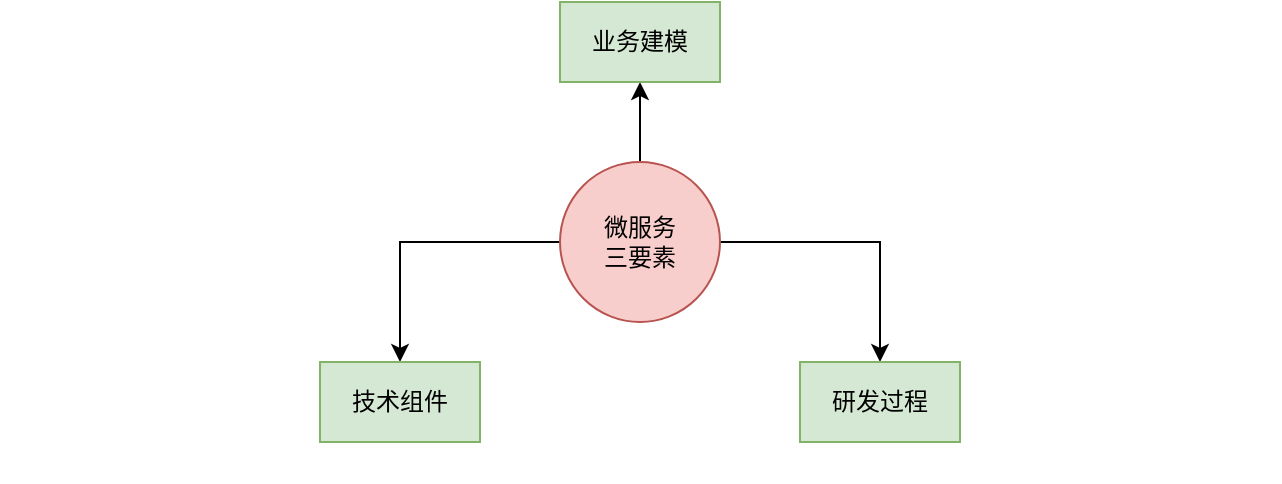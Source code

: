 <mxfile version="13.2.4" type="device" pages="6"><diagram id="Z31TXQ-YinECUmWqveKU" name="第 1 页"><mxGraphModel dx="946" dy="616" grid="1" gridSize="10" guides="1" tooltips="1" connect="1" arrows="1" fold="1" page="1" pageScale="1" pageWidth="827" pageHeight="1169" math="0" shadow="0"><root><mxCell id="0"/><mxCell id="1" parent="0"/><mxCell id="Eg1tj90vKVqoiQgoglLK-8" value="" style="rounded=0;whiteSpace=wrap;html=1;strokeColor=none;" vertex="1" parent="1"><mxGeometry x="120" y="120" width="640" height="240" as="geometry"/></mxCell><mxCell id="Eg1tj90vKVqoiQgoglLK-5" style="edgeStyle=orthogonalEdgeStyle;rounded=0;orthogonalLoop=1;jettySize=auto;html=1;entryX=0.5;entryY=1;entryDx=0;entryDy=0;" edge="1" parent="1" source="Eg1tj90vKVqoiQgoglLK-1" target="Eg1tj90vKVqoiQgoglLK-2"><mxGeometry relative="1" as="geometry"/></mxCell><mxCell id="Eg1tj90vKVqoiQgoglLK-6" style="edgeStyle=orthogonalEdgeStyle;rounded=0;orthogonalLoop=1;jettySize=auto;html=1;entryX=0.5;entryY=0;entryDx=0;entryDy=0;" edge="1" parent="1" source="Eg1tj90vKVqoiQgoglLK-1" target="Eg1tj90vKVqoiQgoglLK-3"><mxGeometry relative="1" as="geometry"/></mxCell><mxCell id="Eg1tj90vKVqoiQgoglLK-7" style="edgeStyle=orthogonalEdgeStyle;rounded=0;orthogonalLoop=1;jettySize=auto;html=1;entryX=0.5;entryY=0;entryDx=0;entryDy=0;" edge="1" parent="1" source="Eg1tj90vKVqoiQgoglLK-1" target="Eg1tj90vKVqoiQgoglLK-4"><mxGeometry relative="1" as="geometry"/></mxCell><mxCell id="Eg1tj90vKVqoiQgoglLK-1" value="微服务&lt;br&gt;三要素" style="ellipse;whiteSpace=wrap;html=1;aspect=fixed;fillColor=#f8cecc;strokeColor=#b85450;" vertex="1" parent="1"><mxGeometry x="400" y="200" width="80" height="80" as="geometry"/></mxCell><mxCell id="Eg1tj90vKVqoiQgoglLK-2" value="业务建模" style="rounded=0;whiteSpace=wrap;html=1;fillColor=#d5e8d4;strokeColor=#82b366;" vertex="1" parent="1"><mxGeometry x="400" y="120" width="80" height="40" as="geometry"/></mxCell><mxCell id="Eg1tj90vKVqoiQgoglLK-3" value="技术组件" style="rounded=0;whiteSpace=wrap;html=1;fillColor=#d5e8d4;strokeColor=#82b366;" vertex="1" parent="1"><mxGeometry x="280" y="300" width="80" height="40" as="geometry"/></mxCell><mxCell id="Eg1tj90vKVqoiQgoglLK-4" value="研发过程" style="rounded=0;whiteSpace=wrap;html=1;fillColor=#d5e8d4;strokeColor=#82b366;" vertex="1" parent="1"><mxGeometry x="520" y="300" width="80" height="40" as="geometry"/></mxCell></root></mxGraphModel></diagram><diagram id="ECd30FoPEovk12AOhYNT" name="第 2 页"><mxGraphModel dx="946" dy="616" grid="1" gridSize="10" guides="1" tooltips="1" connect="1" arrows="1" fold="1" page="1" pageScale="1" pageWidth="827" pageHeight="1169" math="0" shadow="0"><root><mxCell id="UeCaHJi-LEh4RJXjEGC8-0"/><mxCell id="UeCaHJi-LEh4RJXjEGC8-1" parent="UeCaHJi-LEh4RJXjEGC8-0"/><mxCell id="UeCaHJi-LEh4RJXjEGC8-12" style="edgeStyle=orthogonalEdgeStyle;rounded=0;orthogonalLoop=1;jettySize=auto;html=1;entryX=0;entryY=0.5;entryDx=0;entryDy=0;" edge="1" parent="UeCaHJi-LEh4RJXjEGC8-1" source="UeCaHJi-LEh4RJXjEGC8-2" target="UeCaHJi-LEh4RJXjEGC8-5"><mxGeometry relative="1" as="geometry"/></mxCell><mxCell id="UeCaHJi-LEh4RJXjEGC8-13" style="edgeStyle=orthogonalEdgeStyle;rounded=0;orthogonalLoop=1;jettySize=auto;html=1;entryX=0;entryY=0.5;entryDx=0;entryDy=0;" edge="1" parent="UeCaHJi-LEh4RJXjEGC8-1" source="UeCaHJi-LEh4RJXjEGC8-2" target="UeCaHJi-LEh4RJXjEGC8-6"><mxGeometry relative="1" as="geometry"/></mxCell><mxCell id="UeCaHJi-LEh4RJXjEGC8-14" style="edgeStyle=orthogonalEdgeStyle;rounded=0;orthogonalLoop=1;jettySize=auto;html=1;entryX=0.5;entryY=1;entryDx=0;entryDy=0;" edge="1" parent="UeCaHJi-LEh4RJXjEGC8-1" source="UeCaHJi-LEh4RJXjEGC8-2" target="UeCaHJi-LEh4RJXjEGC8-3"><mxGeometry relative="1" as="geometry"/></mxCell><mxCell id="UeCaHJi-LEh4RJXjEGC8-15" style="edgeStyle=orthogonalEdgeStyle;rounded=0;orthogonalLoop=1;jettySize=auto;html=1;entryX=0.5;entryY=1;entryDx=0;entryDy=0;" edge="1" parent="UeCaHJi-LEh4RJXjEGC8-1" source="UeCaHJi-LEh4RJXjEGC8-2" target="UeCaHJi-LEh4RJXjEGC8-4"><mxGeometry relative="1" as="geometry"/></mxCell><mxCell id="UeCaHJi-LEh4RJXjEGC8-16" style="edgeStyle=orthogonalEdgeStyle;rounded=0;orthogonalLoop=1;jettySize=auto;html=1;entryX=0.5;entryY=0;entryDx=0;entryDy=0;" edge="1" parent="UeCaHJi-LEh4RJXjEGC8-1" source="UeCaHJi-LEh4RJXjEGC8-2" target="UeCaHJi-LEh4RJXjEGC8-7"><mxGeometry relative="1" as="geometry"/></mxCell><mxCell id="UeCaHJi-LEh4RJXjEGC8-17" style="edgeStyle=orthogonalEdgeStyle;rounded=0;orthogonalLoop=1;jettySize=auto;html=1;entryX=0.5;entryY=0;entryDx=0;entryDy=0;" edge="1" parent="UeCaHJi-LEh4RJXjEGC8-1" source="UeCaHJi-LEh4RJXjEGC8-2" target="UeCaHJi-LEh4RJXjEGC8-8"><mxGeometry relative="1" as="geometry"/></mxCell><mxCell id="UeCaHJi-LEh4RJXjEGC8-18" style="edgeStyle=orthogonalEdgeStyle;rounded=0;orthogonalLoop=1;jettySize=auto;html=1;entryX=1;entryY=0.5;entryDx=0;entryDy=0;" edge="1" parent="UeCaHJi-LEh4RJXjEGC8-1" source="UeCaHJi-LEh4RJXjEGC8-2" target="UeCaHJi-LEh4RJXjEGC8-9"><mxGeometry relative="1" as="geometry"/></mxCell><mxCell id="UeCaHJi-LEh4RJXjEGC8-19" style="edgeStyle=orthogonalEdgeStyle;rounded=0;orthogonalLoop=1;jettySize=auto;html=1;entryX=1;entryY=0.5;entryDx=0;entryDy=0;" edge="1" parent="UeCaHJi-LEh4RJXjEGC8-1" source="UeCaHJi-LEh4RJXjEGC8-2" target="UeCaHJi-LEh4RJXjEGC8-10"><mxGeometry relative="1" as="geometry"/></mxCell><mxCell id="UeCaHJi-LEh4RJXjEGC8-2" value="微服务技术组件" style="rounded=1;whiteSpace=wrap;html=1;fillColor=#ffe6cc;strokeColor=#d79b00;" vertex="1" parent="UeCaHJi-LEh4RJXjEGC8-1"><mxGeometry x="280" y="240" width="160" height="80" as="geometry"/></mxCell><mxCell id="UeCaHJi-LEh4RJXjEGC8-3" value="服务通信" style="rounded=1;whiteSpace=wrap;html=1;fillColor=#d5e8d4;strokeColor=#82b366;" vertex="1" parent="UeCaHJi-LEh4RJXjEGC8-1"><mxGeometry x="240" y="160" width="80" height="40" as="geometry"/></mxCell><mxCell id="UeCaHJi-LEh4RJXjEGC8-4" value="服务治理" style="rounded=1;whiteSpace=wrap;html=1;fillColor=#d5e8d4;strokeColor=#82b366;" vertex="1" parent="UeCaHJi-LEh4RJXjEGC8-1"><mxGeometry x="400" y="160" width="80" height="40" as="geometry"/></mxCell><mxCell id="UeCaHJi-LEh4RJXjEGC8-5" value="服务路由" style="rounded=1;whiteSpace=wrap;html=1;fillColor=#d5e8d4;strokeColor=#82b366;" vertex="1" parent="UeCaHJi-LEh4RJXjEGC8-1"><mxGeometry x="510" y="220" width="80" height="40" as="geometry"/></mxCell><mxCell id="UeCaHJi-LEh4RJXjEGC8-6" value="服务容错" style="rounded=1;whiteSpace=wrap;html=1;fillColor=#d5e8d4;strokeColor=#82b366;" vertex="1" parent="UeCaHJi-LEh4RJXjEGC8-1"><mxGeometry x="510" y="300" width="80" height="40" as="geometry"/></mxCell><mxCell id="UeCaHJi-LEh4RJXjEGC8-7" value="服务配置" style="rounded=1;whiteSpace=wrap;html=1;fillColor=#d5e8d4;strokeColor=#82b366;" vertex="1" parent="UeCaHJi-LEh4RJXjEGC8-1"><mxGeometry x="240" y="360" width="80" height="40" as="geometry"/></mxCell><mxCell id="UeCaHJi-LEh4RJXjEGC8-8" value="服务网关" style="rounded=1;whiteSpace=wrap;html=1;fillColor=#d5e8d4;strokeColor=#82b366;" vertex="1" parent="UeCaHJi-LEh4RJXjEGC8-1"><mxGeometry x="400" y="360" width="80" height="40" as="geometry"/></mxCell><mxCell id="UeCaHJi-LEh4RJXjEGC8-9" value="服务监控" style="rounded=1;whiteSpace=wrap;html=1;fillColor=#d5e8d4;strokeColor=#82b366;" vertex="1" parent="UeCaHJi-LEh4RJXjEGC8-1"><mxGeometry x="130" y="220" width="80" height="40" as="geometry"/></mxCell><mxCell id="UeCaHJi-LEh4RJXjEGC8-10" value="服务安全" style="rounded=1;whiteSpace=wrap;html=1;fillColor=#d5e8d4;strokeColor=#82b366;" vertex="1" parent="UeCaHJi-LEh4RJXjEGC8-1"><mxGeometry x="130" y="300" width="80" height="40" as="geometry"/></mxCell></root></mxGraphModel></diagram><diagram id="5MiGNJwuf4XqoT16cktd" name="第 3 页"><mxGraphModel dx="946" dy="616" grid="1" gridSize="10" guides="1" tooltips="1" connect="1" arrows="1" fold="1" page="1" pageScale="1" pageWidth="827" pageHeight="1169" math="0" shadow="0"><root><mxCell id="f6iyayqv1v_OIaY_Kptu-0"/><mxCell id="f6iyayqv1v_OIaY_Kptu-1" parent="f6iyayqv1v_OIaY_Kptu-0"/><mxCell id="f6iyayqv1v_OIaY_Kptu-2" value="注册中心" style="rounded=0;whiteSpace=wrap;html=1;fillColor=#f8cecc;strokeColor=#b85450;" vertex="1" parent="f6iyayqv1v_OIaY_Kptu-1"><mxGeometry x="320" y="280" width="120" height="60" as="geometry"/></mxCell><mxCell id="f6iyayqv1v_OIaY_Kptu-3" value="" style="rounded=0;whiteSpace=wrap;html=1;fillColor=#f8cecc;strokeColor=#b85450;" vertex="1" parent="f6iyayqv1v_OIaY_Kptu-1"><mxGeometry x="440" y="280" width="20" height="60" as="geometry"/></mxCell><mxCell id="f6iyayqv1v_OIaY_Kptu-4" value="" style="rounded=0;whiteSpace=wrap;html=1;fillColor=#f8cecc;strokeColor=#b85450;" vertex="1" parent="f6iyayqv1v_OIaY_Kptu-1"><mxGeometry x="300" y="280" width="20" height="60" as="geometry"/></mxCell><mxCell id="f6iyayqv1v_OIaY_Kptu-11" style="edgeStyle=orthogonalEdgeStyle;rounded=0;orthogonalLoop=1;jettySize=auto;html=1;entryX=0.5;entryY=0;entryDx=0;entryDy=0;entryPerimeter=0;dashed=1;" edge="1" parent="f6iyayqv1v_OIaY_Kptu-1" source="f6iyayqv1v_OIaY_Kptu-5" target="f6iyayqv1v_OIaY_Kptu-9"><mxGeometry relative="1" as="geometry"/></mxCell><mxCell id="f6iyayqv1v_OIaY_Kptu-5" value="服务A" style="rounded=1;whiteSpace=wrap;html=1;fillColor=#d5e8d4;strokeColor=#82b366;" vertex="1" parent="f6iyayqv1v_OIaY_Kptu-1"><mxGeometry x="200" y="200" width="80" height="40" as="geometry"/></mxCell><mxCell id="f6iyayqv1v_OIaY_Kptu-13" style="edgeStyle=orthogonalEdgeStyle;rounded=0;orthogonalLoop=1;jettySize=auto;html=1;entryX=0.5;entryY=-0.05;entryDx=0;entryDy=0;entryPerimeter=0;dashed=1;" edge="1" parent="f6iyayqv1v_OIaY_Kptu-1" source="f6iyayqv1v_OIaY_Kptu-6" target="f6iyayqv1v_OIaY_Kptu-8"><mxGeometry relative="1" as="geometry"/></mxCell><mxCell id="f6iyayqv1v_OIaY_Kptu-6" value="&lt;span&gt;服务B&lt;/span&gt;" style="rounded=1;whiteSpace=wrap;html=1;fillColor=#d5e8d4;strokeColor=#82b366;" vertex="1" parent="f6iyayqv1v_OIaY_Kptu-1"><mxGeometry x="480" y="200" width="80" height="40" as="geometry"/></mxCell><mxCell id="f6iyayqv1v_OIaY_Kptu-10" style="edgeStyle=orthogonalEdgeStyle;rounded=0;orthogonalLoop=1;jettySize=auto;html=1;entryX=0.5;entryY=0;entryDx=0;entryDy=0;dashed=1;" edge="1" parent="f6iyayqv1v_OIaY_Kptu-1" source="f6iyayqv1v_OIaY_Kptu-7" target="f6iyayqv1v_OIaY_Kptu-2"><mxGeometry relative="1" as="geometry"/></mxCell><mxCell id="f6iyayqv1v_OIaY_Kptu-15" style="edgeStyle=orthogonalEdgeStyle;rounded=0;orthogonalLoop=1;jettySize=auto;html=1;entryX=1;entryY=0.5;entryDx=0;entryDy=0;" edge="1" parent="f6iyayqv1v_OIaY_Kptu-1" source="f6iyayqv1v_OIaY_Kptu-7" target="f6iyayqv1v_OIaY_Kptu-5"><mxGeometry relative="1" as="geometry"/></mxCell><mxCell id="f6iyayqv1v_OIaY_Kptu-16" style="edgeStyle=orthogonalEdgeStyle;rounded=0;orthogonalLoop=1;jettySize=auto;html=1;entryX=0;entryY=0.5;entryDx=0;entryDy=0;" edge="1" parent="f6iyayqv1v_OIaY_Kptu-1" source="f6iyayqv1v_OIaY_Kptu-7" target="f6iyayqv1v_OIaY_Kptu-6"><mxGeometry relative="1" as="geometry"/></mxCell><mxCell id="f6iyayqv1v_OIaY_Kptu-7" value="服务调用" style="text;html=1;align=center;verticalAlign=middle;resizable=0;points=[];autosize=1;" vertex="1" parent="f6iyayqv1v_OIaY_Kptu-1"><mxGeometry x="350" y="210" width="60" height="20" as="geometry"/></mxCell><mxCell id="f6iyayqv1v_OIaY_Kptu-14" style="edgeStyle=orthogonalEdgeStyle;rounded=0;orthogonalLoop=1;jettySize=auto;html=1;entryX=1;entryY=0.5;entryDx=0;entryDy=0;dashed=1;" edge="1" parent="f6iyayqv1v_OIaY_Kptu-1" source="f6iyayqv1v_OIaY_Kptu-8" target="f6iyayqv1v_OIaY_Kptu-3"><mxGeometry relative="1" as="geometry"><Array as="points"><mxPoint x="520" y="310"/></Array></mxGeometry></mxCell><mxCell id="f6iyayqv1v_OIaY_Kptu-8" value="服务发现" style="text;html=1;align=center;verticalAlign=middle;resizable=0;points=[];autosize=1;" vertex="1" parent="f6iyayqv1v_OIaY_Kptu-1"><mxGeometry x="490" y="280" width="60" height="20" as="geometry"/></mxCell><mxCell id="f6iyayqv1v_OIaY_Kptu-12" style="edgeStyle=orthogonalEdgeStyle;rounded=0;orthogonalLoop=1;jettySize=auto;html=1;entryX=0;entryY=0.5;entryDx=0;entryDy=0;dashed=1;" edge="1" parent="f6iyayqv1v_OIaY_Kptu-1" source="f6iyayqv1v_OIaY_Kptu-9" target="f6iyayqv1v_OIaY_Kptu-4"><mxGeometry relative="1" as="geometry"><Array as="points"><mxPoint x="240" y="310"/></Array></mxGeometry></mxCell><mxCell id="f6iyayqv1v_OIaY_Kptu-9" value="服务注册" style="text;html=1;align=center;verticalAlign=middle;resizable=0;points=[];autosize=1;" vertex="1" parent="f6iyayqv1v_OIaY_Kptu-1"><mxGeometry x="210" y="280" width="60" height="20" as="geometry"/></mxCell></root></mxGraphModel></diagram><diagram id="l6JfJYi8VIp3aEMfEqzF" name="第 4 页"><mxGraphModel dx="946" dy="616" grid="1" gridSize="10" guides="1" tooltips="1" connect="1" arrows="1" fold="1" page="1" pageScale="1" pageWidth="827" pageHeight="1169" math="0" shadow="0"><root><mxCell id="-3YIlNslAgdpeuqpo82Z-0"/><mxCell id="-3YIlNslAgdpeuqpo82Z-1" parent="-3YIlNslAgdpeuqpo82Z-0"/><mxCell id="-3YIlNslAgdpeuqpo82Z-2" value="注册中心" style="rounded=0;whiteSpace=wrap;html=1;fillColor=#f8cecc;strokeColor=#b85450;" vertex="1" parent="-3YIlNslAgdpeuqpo82Z-1"><mxGeometry x="320" y="280" width="120" height="60" as="geometry"/></mxCell><mxCell id="-3YIlNslAgdpeuqpo82Z-3" value="" style="rounded=0;whiteSpace=wrap;html=1;fillColor=#f8cecc;strokeColor=#b85450;" vertex="1" parent="-3YIlNslAgdpeuqpo82Z-1"><mxGeometry x="440" y="280" width="20" height="60" as="geometry"/></mxCell><mxCell id="-3YIlNslAgdpeuqpo82Z-4" value="" style="rounded=0;whiteSpace=wrap;html=1;fillColor=#f8cecc;strokeColor=#b85450;" vertex="1" parent="-3YIlNslAgdpeuqpo82Z-1"><mxGeometry x="300" y="280" width="20" height="60" as="geometry"/></mxCell><mxCell id="-3YIlNslAgdpeuqpo82Z-5" style="edgeStyle=orthogonalEdgeStyle;rounded=0;orthogonalLoop=1;jettySize=auto;html=1;entryX=0;entryY=0.5;entryDx=0;entryDy=0;dashed=1;" edge="1" parent="-3YIlNslAgdpeuqpo82Z-1" source="-3YIlNslAgdpeuqpo82Z-6" target="-3YIlNslAgdpeuqpo82Z-4"><mxGeometry relative="1" as="geometry"><mxPoint x="240" y="280" as="targetPoint"/><Array as="points"><mxPoint x="240" y="310"/></Array></mxGeometry></mxCell><mxCell id="-3YIlNslAgdpeuqpo82Z-25" style="edgeStyle=orthogonalEdgeStyle;rounded=0;orthogonalLoop=1;jettySize=auto;html=1;entryX=0.5;entryY=1.2;entryDx=0;entryDy=0;entryPerimeter=0;" edge="1" parent="-3YIlNslAgdpeuqpo82Z-1" source="-3YIlNslAgdpeuqpo82Z-6" target="-3YIlNslAgdpeuqpo82Z-12"><mxGeometry relative="1" as="geometry"/></mxCell><mxCell id="-3YIlNslAgdpeuqpo82Z-6" value="服务A" style="rounded=1;whiteSpace=wrap;html=1;fillColor=#d5e8d4;strokeColor=#82b366;" vertex="1" parent="-3YIlNslAgdpeuqpo82Z-1"><mxGeometry x="200" y="200" width="80" height="40" as="geometry"/></mxCell><mxCell id="-3YIlNslAgdpeuqpo82Z-23" style="edgeStyle=orthogonalEdgeStyle;rounded=0;orthogonalLoop=1;jettySize=auto;html=1;entryX=1;entryY=0.5;entryDx=0;entryDy=0;dashed=1;" edge="1" parent="-3YIlNslAgdpeuqpo82Z-1" source="-3YIlNslAgdpeuqpo82Z-8" target="-3YIlNslAgdpeuqpo82Z-3"><mxGeometry relative="1" as="geometry"><Array as="points"><mxPoint x="560" y="310"/></Array></mxGeometry></mxCell><mxCell id="-3YIlNslAgdpeuqpo82Z-8" value="服务B实例2" style="rounded=1;whiteSpace=wrap;html=1;fillColor=#d5e8d4;strokeColor=#82b366;" vertex="1" parent="-3YIlNslAgdpeuqpo82Z-1"><mxGeometry x="520" y="180" width="80" height="40" as="geometry"/></mxCell><mxCell id="-3YIlNslAgdpeuqpo82Z-27" style="edgeStyle=orthogonalEdgeStyle;rounded=0;orthogonalLoop=1;jettySize=auto;html=1;entryX=0;entryY=0.5;entryDx=0;entryDy=0;" edge="1" parent="-3YIlNslAgdpeuqpo82Z-1" source="-3YIlNslAgdpeuqpo82Z-12" target="-3YIlNslAgdpeuqpo82Z-20"><mxGeometry relative="1" as="geometry"/></mxCell><mxCell id="-3YIlNslAgdpeuqpo82Z-12" value="服务调用" style="text;html=1;align=center;verticalAlign=middle;resizable=0;points=[];autosize=1;" vertex="1" parent="-3YIlNslAgdpeuqpo82Z-1"><mxGeometry x="210" y="140" width="60" height="20" as="geometry"/></mxCell><mxCell id="-3YIlNslAgdpeuqpo82Z-24" style="edgeStyle=orthogonalEdgeStyle;rounded=0;orthogonalLoop=1;jettySize=auto;html=1;entryX=1;entryY=0.5;entryDx=0;entryDy=0;dashed=1;" edge="1" parent="-3YIlNslAgdpeuqpo82Z-1" source="-3YIlNslAgdpeuqpo82Z-17" target="-3YIlNslAgdpeuqpo82Z-3"><mxGeometry relative="1" as="geometry"><Array as="points"><mxPoint x="660" y="120"/><mxPoint x="660" y="310"/></Array></mxGeometry></mxCell><mxCell id="-3YIlNslAgdpeuqpo82Z-17" value="&lt;span&gt;服务B实例1&lt;/span&gt;" style="rounded=1;whiteSpace=wrap;html=1;fillColor=#d5e8d4;strokeColor=#82b366;" vertex="1" parent="-3YIlNslAgdpeuqpo82Z-1"><mxGeometry x="520" y="100" width="80" height="40" as="geometry"/></mxCell><mxCell id="-3YIlNslAgdpeuqpo82Z-26" style="edgeStyle=orthogonalEdgeStyle;rounded=0;orthogonalLoop=1;jettySize=auto;html=1;entryX=0.5;entryY=0;entryDx=0;entryDy=0;dashed=1;" edge="1" parent="-3YIlNslAgdpeuqpo82Z-1" source="-3YIlNslAgdpeuqpo82Z-18" target="-3YIlNslAgdpeuqpo82Z-2"><mxGeometry relative="1" as="geometry"/></mxCell><mxCell id="-3YIlNslAgdpeuqpo82Z-18" value="负载均衡器" style="rounded=0;whiteSpace=wrap;html=1;fillColor=#f8cecc;strokeColor=#b85450;" vertex="1" parent="-3YIlNslAgdpeuqpo82Z-1"><mxGeometry x="320" y="120" width="120" height="60" as="geometry"/></mxCell><mxCell id="-3YIlNslAgdpeuqpo82Z-21" style="edgeStyle=orthogonalEdgeStyle;rounded=0;orthogonalLoop=1;jettySize=auto;html=1;entryX=0;entryY=0.5;entryDx=0;entryDy=0;" edge="1" parent="-3YIlNslAgdpeuqpo82Z-1" source="-3YIlNslAgdpeuqpo82Z-19" target="-3YIlNslAgdpeuqpo82Z-17"><mxGeometry relative="1" as="geometry"/></mxCell><mxCell id="-3YIlNslAgdpeuqpo82Z-22" style="edgeStyle=orthogonalEdgeStyle;rounded=0;orthogonalLoop=1;jettySize=auto;html=1;entryX=0;entryY=0.5;entryDx=0;entryDy=0;" edge="1" parent="-3YIlNslAgdpeuqpo82Z-1" source="-3YIlNslAgdpeuqpo82Z-19" target="-3YIlNslAgdpeuqpo82Z-8"><mxGeometry relative="1" as="geometry"/></mxCell><mxCell id="-3YIlNslAgdpeuqpo82Z-19" value="" style="rounded=0;whiteSpace=wrap;html=1;fillColor=#f8cecc;strokeColor=#b85450;" vertex="1" parent="-3YIlNslAgdpeuqpo82Z-1"><mxGeometry x="440" y="120" width="20" height="60" as="geometry"/></mxCell><mxCell id="-3YIlNslAgdpeuqpo82Z-20" value="" style="rounded=0;whiteSpace=wrap;html=1;fillColor=#f8cecc;strokeColor=#b85450;" vertex="1" parent="-3YIlNslAgdpeuqpo82Z-1"><mxGeometry x="300" y="120" width="20" height="60" as="geometry"/></mxCell></root></mxGraphModel></diagram><diagram id="5We_lCKRcpxAseg-VL-f" name="第 5 页"><mxGraphModel dx="946" dy="616" grid="1" gridSize="10" guides="1" tooltips="1" connect="1" arrows="1" fold="1" page="1" pageScale="1" pageWidth="827" pageHeight="1169" math="0" shadow="0"><root><mxCell id="U5zCyy1_KC00twTbxCCZ-0"/><mxCell id="U5zCyy1_KC00twTbxCCZ-1" parent="U5zCyy1_KC00twTbxCCZ-0"/><mxCell id="U5zCyy1_KC00twTbxCCZ-2" value="注册中心" style="rounded=0;whiteSpace=wrap;html=1;fillColor=#f8cecc;strokeColor=#b85450;" vertex="1" parent="U5zCyy1_KC00twTbxCCZ-1"><mxGeometry x="320" y="280" width="120" height="60" as="geometry"/></mxCell><mxCell id="U5zCyy1_KC00twTbxCCZ-3" value="" style="rounded=0;whiteSpace=wrap;html=1;fillColor=#f8cecc;strokeColor=#b85450;" vertex="1" parent="U5zCyy1_KC00twTbxCCZ-1"><mxGeometry x="440" y="280" width="20" height="60" as="geometry"/></mxCell><mxCell id="U5zCyy1_KC00twTbxCCZ-4" value="" style="rounded=0;whiteSpace=wrap;html=1;fillColor=#f8cecc;strokeColor=#b85450;" vertex="1" parent="U5zCyy1_KC00twTbxCCZ-1"><mxGeometry x="300" y="280" width="20" height="60" as="geometry"/></mxCell><mxCell id="U5zCyy1_KC00twTbxCCZ-5" style="edgeStyle=orthogonalEdgeStyle;rounded=0;orthogonalLoop=1;jettySize=auto;html=1;entryX=0;entryY=0.5;entryDx=0;entryDy=0;dashed=1;" edge="1" parent="U5zCyy1_KC00twTbxCCZ-1" source="U5zCyy1_KC00twTbxCCZ-7" target="U5zCyy1_KC00twTbxCCZ-4"><mxGeometry relative="1" as="geometry"><mxPoint x="240" y="280" as="targetPoint"/><Array as="points"><mxPoint x="240" y="310"/></Array></mxGeometry></mxCell><mxCell id="U5zCyy1_KC00twTbxCCZ-22" style="edgeStyle=orthogonalEdgeStyle;rounded=0;orthogonalLoop=1;jettySize=auto;html=1;entryX=0;entryY=0.5;entryDx=0;entryDy=0;dashed=1;" edge="1" parent="U5zCyy1_KC00twTbxCCZ-1" source="U5zCyy1_KC00twTbxCCZ-7" target="U5zCyy1_KC00twTbxCCZ-19"><mxGeometry relative="1" as="geometry"><Array as="points"><mxPoint x="240" y="150"/></Array></mxGeometry></mxCell><mxCell id="U5zCyy1_KC00twTbxCCZ-7" value="服务A" style="rounded=1;whiteSpace=wrap;html=1;fillColor=#d5e8d4;strokeColor=#82b366;" vertex="1" parent="U5zCyy1_KC00twTbxCCZ-1"><mxGeometry x="200" y="200" width="80" height="40" as="geometry"/></mxCell><mxCell id="U5zCyy1_KC00twTbxCCZ-8" style="edgeStyle=orthogonalEdgeStyle;rounded=0;orthogonalLoop=1;jettySize=auto;html=1;entryX=1;entryY=0.5;entryDx=0;entryDy=0;dashed=1;" edge="1" parent="U5zCyy1_KC00twTbxCCZ-1" source="U5zCyy1_KC00twTbxCCZ-9" target="U5zCyy1_KC00twTbxCCZ-3"><mxGeometry relative="1" as="geometry"><Array as="points"><mxPoint x="560" y="310"/></Array></mxGeometry></mxCell><mxCell id="U5zCyy1_KC00twTbxCCZ-20" style="edgeStyle=orthogonalEdgeStyle;rounded=0;orthogonalLoop=1;jettySize=auto;html=1;entryX=1;entryY=0.5;entryDx=0;entryDy=0;dashed=1;" edge="1" parent="U5zCyy1_KC00twTbxCCZ-1" source="U5zCyy1_KC00twTbxCCZ-9" target="U5zCyy1_KC00twTbxCCZ-18"><mxGeometry relative="1" as="geometry"/></mxCell><mxCell id="U5zCyy1_KC00twTbxCCZ-9" value="服务B实例2" style="rounded=1;whiteSpace=wrap;html=1;fillColor=#d5e8d4;strokeColor=#82b366;" vertex="1" parent="U5zCyy1_KC00twTbxCCZ-1"><mxGeometry x="520" y="180" width="80" height="40" as="geometry"/></mxCell><mxCell id="U5zCyy1_KC00twTbxCCZ-12" style="edgeStyle=orthogonalEdgeStyle;rounded=0;orthogonalLoop=1;jettySize=auto;html=1;entryX=1;entryY=0.5;entryDx=0;entryDy=0;dashed=1;" edge="1" parent="U5zCyy1_KC00twTbxCCZ-1" source="U5zCyy1_KC00twTbxCCZ-13" target="U5zCyy1_KC00twTbxCCZ-3"><mxGeometry relative="1" as="geometry"><Array as="points"><mxPoint x="660" y="100"/><mxPoint x="660" y="310"/></Array></mxGeometry></mxCell><mxCell id="U5zCyy1_KC00twTbxCCZ-21" style="edgeStyle=orthogonalEdgeStyle;rounded=0;orthogonalLoop=1;jettySize=auto;html=1;entryX=1;entryY=0.5;entryDx=0;entryDy=0;dashed=1;" edge="1" parent="U5zCyy1_KC00twTbxCCZ-1" source="U5zCyy1_KC00twTbxCCZ-13" target="U5zCyy1_KC00twTbxCCZ-18"><mxGeometry relative="1" as="geometry"/></mxCell><mxCell id="U5zCyy1_KC00twTbxCCZ-13" value="&lt;span&gt;服务B实例1&lt;/span&gt;" style="rounded=1;whiteSpace=wrap;html=1;fillColor=#d5e8d4;strokeColor=#82b366;" vertex="1" parent="U5zCyy1_KC00twTbxCCZ-1"><mxGeometry x="520" y="80" width="80" height="40" as="geometry"/></mxCell><mxCell id="U5zCyy1_KC00twTbxCCZ-15" value="配置中心" style="rounded=0;whiteSpace=wrap;html=1;fillColor=#f8cecc;strokeColor=#b85450;" vertex="1" parent="U5zCyy1_KC00twTbxCCZ-1"><mxGeometry x="320" y="120" width="120" height="60" as="geometry"/></mxCell><mxCell id="U5zCyy1_KC00twTbxCCZ-18" value="" style="rounded=0;whiteSpace=wrap;html=1;fillColor=#f8cecc;strokeColor=#b85450;" vertex="1" parent="U5zCyy1_KC00twTbxCCZ-1"><mxGeometry x="440" y="120" width="20" height="60" as="geometry"/></mxCell><mxCell id="U5zCyy1_KC00twTbxCCZ-19" value="" style="rounded=0;whiteSpace=wrap;html=1;fillColor=#f8cecc;strokeColor=#b85450;" vertex="1" parent="U5zCyy1_KC00twTbxCCZ-1"><mxGeometry x="300" y="120" width="20" height="60" as="geometry"/></mxCell></root></mxGraphModel></diagram><diagram id="b1c6yzOD5kDTiff-NLFG" name="第 6 页"><mxGraphModel dx="946" dy="616" grid="1" gridSize="10" guides="1" tooltips="1" connect="1" arrows="1" fold="1" page="1" pageScale="1" pageWidth="827" pageHeight="1169" math="0" shadow="0"><root><mxCell id="KV33pilEEwf6EmB8Hh4e-0"/><mxCell id="KV33pilEEwf6EmB8Hh4e-1" parent="KV33pilEEwf6EmB8Hh4e-0"/><mxCell id="KV33pilEEwf6EmB8Hh4e-2" value="授权服务器" style="rounded=0;whiteSpace=wrap;html=1;fillColor=#f8cecc;strokeColor=#b85450;" vertex="1" parent="KV33pilEEwf6EmB8Hh4e-1"><mxGeometry x="360" y="280" width="120" height="60" as="geometry"/></mxCell><mxCell id="KV33pilEEwf6EmB8Hh4e-3" value="" style="rounded=0;whiteSpace=wrap;html=1;fillColor=#f8cecc;strokeColor=#b85450;" vertex="1" parent="KV33pilEEwf6EmB8Hh4e-1"><mxGeometry x="480" y="280" width="20" height="60" as="geometry"/></mxCell><mxCell id="KV33pilEEwf6EmB8Hh4e-4" value="" style="rounded=0;whiteSpace=wrap;html=1;fillColor=#f8cecc;strokeColor=#b85450;" vertex="1" parent="KV33pilEEwf6EmB8Hh4e-1"><mxGeometry x="340" y="280" width="20" height="60" as="geometry"/></mxCell><mxCell id="KV33pilEEwf6EmB8Hh4e-11" style="edgeStyle=orthogonalEdgeStyle;rounded=0;orthogonalLoop=1;jettySize=auto;html=1;entryX=0;entryY=0.5;entryDx=0;entryDy=0;" edge="1" parent="KV33pilEEwf6EmB8Hh4e-1" source="KV33pilEEwf6EmB8Hh4e-5" target="KV33pilEEwf6EmB8Hh4e-4"><mxGeometry relative="1" as="geometry"><Array as="points"><mxPoint x="240" y="310"/></Array></mxGeometry></mxCell><mxCell id="KV33pilEEwf6EmB8Hh4e-12" style="edgeStyle=orthogonalEdgeStyle;rounded=0;orthogonalLoop=1;jettySize=auto;html=1;entryX=0;entryY=0.5;entryDx=0;entryDy=0;" edge="1" parent="KV33pilEEwf6EmB8Hh4e-1" source="KV33pilEEwf6EmB8Hh4e-5" target="KV33pilEEwf6EmB8Hh4e-7"><mxGeometry relative="1" as="geometry"><Array as="points"><mxPoint x="240" y="180"/></Array></mxGeometry></mxCell><mxCell id="KV33pilEEwf6EmB8Hh4e-5" value="服务A" style="rounded=1;whiteSpace=wrap;html=1;fillColor=#d5e8d4;strokeColor=#82b366;" vertex="1" parent="KV33pilEEwf6EmB8Hh4e-1"><mxGeometry x="200" y="240" width="80" height="40" as="geometry"/></mxCell><mxCell id="KV33pilEEwf6EmB8Hh4e-9" style="edgeStyle=orthogonalEdgeStyle;rounded=0;orthogonalLoop=1;jettySize=auto;html=1;entryX=0.5;entryY=0;entryDx=0;entryDy=0;" edge="1" parent="KV33pilEEwf6EmB8Hh4e-1" source="KV33pilEEwf6EmB8Hh4e-7" target="KV33pilEEwf6EmB8Hh4e-2"><mxGeometry relative="1" as="geometry"/></mxCell><mxCell id="KV33pilEEwf6EmB8Hh4e-7" value="服务B" style="rounded=1;whiteSpace=wrap;html=1;fillColor=#d5e8d4;strokeColor=#82b366;" vertex="1" parent="KV33pilEEwf6EmB8Hh4e-1"><mxGeometry x="380" y="160" width="80" height="40" as="geometry"/></mxCell><mxCell id="KV33pilEEwf6EmB8Hh4e-10" style="edgeStyle=orthogonalEdgeStyle;rounded=0;orthogonalLoop=1;jettySize=auto;html=1;entryX=1;entryY=0.5;entryDx=0;entryDy=0;" edge="1" parent="KV33pilEEwf6EmB8Hh4e-1" source="KV33pilEEwf6EmB8Hh4e-8" target="KV33pilEEwf6EmB8Hh4e-3"><mxGeometry relative="1" as="geometry"><Array as="points"><mxPoint x="600" y="310"/></Array></mxGeometry></mxCell><mxCell id="KV33pilEEwf6EmB8Hh4e-13" style="edgeStyle=orthogonalEdgeStyle;rounded=0;orthogonalLoop=1;jettySize=auto;html=1;entryX=1;entryY=0.5;entryDx=0;entryDy=0;" edge="1" parent="KV33pilEEwf6EmB8Hh4e-1" source="KV33pilEEwf6EmB8Hh4e-8" target="KV33pilEEwf6EmB8Hh4e-7"><mxGeometry relative="1" as="geometry"><Array as="points"><mxPoint x="600" y="180"/></Array></mxGeometry></mxCell><mxCell id="KV33pilEEwf6EmB8Hh4e-8" value="服务C" style="rounded=1;whiteSpace=wrap;html=1;fillColor=#d5e8d4;strokeColor=#82b366;" vertex="1" parent="KV33pilEEwf6EmB8Hh4e-1"><mxGeometry x="560" y="240" width="80" height="40" as="geometry"/></mxCell><mxCell id="KV33pilEEwf6EmB8Hh4e-14" value="验证Token" style="text;html=1;align=center;verticalAlign=middle;resizable=0;points=[];autosize=1;" vertex="1" parent="KV33pilEEwf6EmB8Hh4e-1"><mxGeometry x="420" y="230" width="70" height="20" as="geometry"/></mxCell><mxCell id="KV33pilEEwf6EmB8Hh4e-15" value="验证Token" style="text;html=1;align=center;verticalAlign=middle;resizable=0;points=[];autosize=1;" vertex="1" parent="KV33pilEEwf6EmB8Hh4e-1"><mxGeometry x="520" y="310" width="70" height="20" as="geometry"/></mxCell><mxCell id="KV33pilEEwf6EmB8Hh4e-16" value="验证Token" style="text;html=1;align=center;verticalAlign=middle;resizable=0;points=[];autosize=1;" vertex="1" parent="KV33pilEEwf6EmB8Hh4e-1"><mxGeometry x="250" y="310" width="70" height="20" as="geometry"/></mxCell><mxCell id="KV33pilEEwf6EmB8Hh4e-17" value="验证Token&lt;br&gt;并调用服务" style="text;html=1;align=center;verticalAlign=middle;resizable=0;points=[];autosize=1;" vertex="1" parent="KV33pilEEwf6EmB8Hh4e-1"><mxGeometry x="240" y="150" width="80" height="30" as="geometry"/></mxCell><mxCell id="KV33pilEEwf6EmB8Hh4e-18" value="验证Token&lt;br&gt;并调用服务" style="text;html=1;align=center;verticalAlign=middle;resizable=0;points=[];autosize=1;" vertex="1" parent="KV33pilEEwf6EmB8Hh4e-1"><mxGeometry x="520" y="150" width="80" height="30" as="geometry"/></mxCell></root></mxGraphModel></diagram></mxfile>